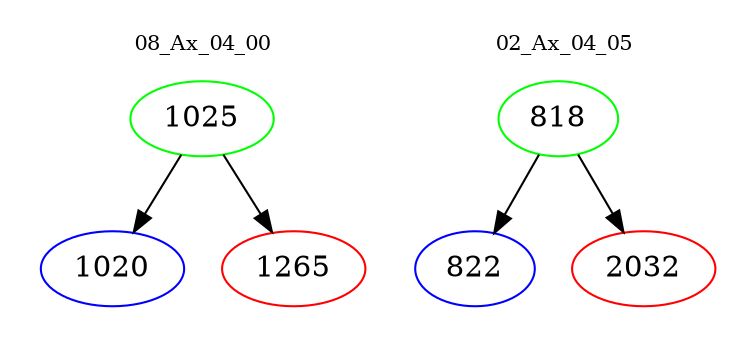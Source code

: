 digraph{
subgraph cluster_0 {
color = white
label = "08_Ax_04_00";
fontsize=10;
T0_1025 [label="1025", color="green"]
T0_1025 -> T0_1020 [color="black"]
T0_1020 [label="1020", color="blue"]
T0_1025 -> T0_1265 [color="black"]
T0_1265 [label="1265", color="red"]
}
subgraph cluster_1 {
color = white
label = "02_Ax_04_05";
fontsize=10;
T1_818 [label="818", color="green"]
T1_818 -> T1_822 [color="black"]
T1_822 [label="822", color="blue"]
T1_818 -> T1_2032 [color="black"]
T1_2032 [label="2032", color="red"]
}
}
